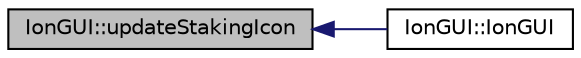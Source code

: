 digraph "IonGUI::updateStakingIcon"
{
  edge [fontname="Helvetica",fontsize="10",labelfontname="Helvetica",labelfontsize="10"];
  node [fontname="Helvetica",fontsize="10",shape=record];
  rankdir="LR";
  Node895 [label="IonGUI::updateStakingIcon",height=0.2,width=0.4,color="black", fillcolor="grey75", style="filled", fontcolor="black"];
  Node895 -> Node896 [dir="back",color="midnightblue",fontsize="10",style="solid",fontname="Helvetica"];
  Node896 [label="IonGUI::IonGUI",height=0.2,width=0.4,color="black", fillcolor="white", style="filled",URL="$dc/d0b/class_ion_g_u_i.html#ad0e22e4901b039bcc987ef0328c8c5d4"];
}
